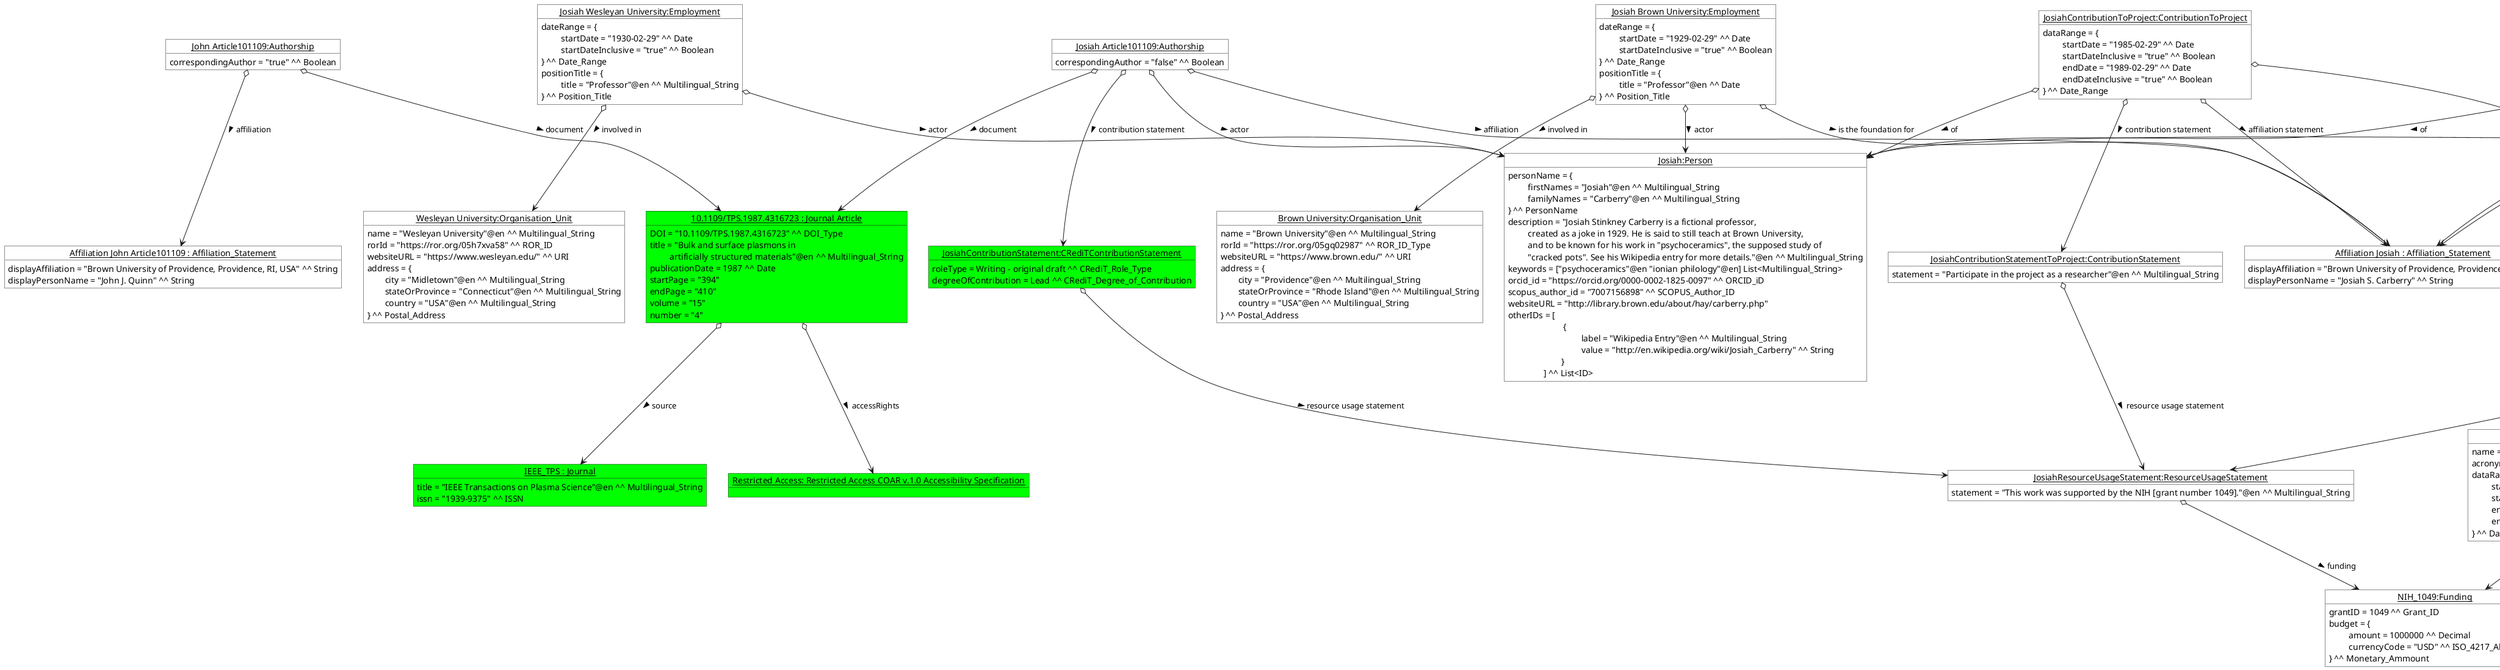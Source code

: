 @startuml


    !startsub persons

        object "<u>Josiah:Person</u>" as Josiah #ffffff {
               personName = {
               \t firstNames = "Josiah"@en ^^ Multilingual_String
               \t familyNames = "Carberry"@en ^^ Multilingual_String
               } ^^ PersonName
               description = "Josiah Stinkney Carberry is a fictional professor,
               \t created as a joke in 1929. He is said to still teach at Brown University,
               \t and to be known for his work in "psychoceramics", the supposed study of
               \t "cracked pots". See his Wikipedia entry for more details."@en ^^ Multilingual_String
               keywords = ["psychoceramics"@en "ionian philology"@en] List<Multilingual_String>
               orcid_id = "https://orcid.org/0000-0002-1825-0097" ^^ ORCID_iD
               scopus_author_id = "7007156898" ^^ SCOPUS_Author_ID
               websiteURL = "http://library.brown.edu/about/hay/carberry.php"
               otherIDs = [
               \t\t\t {
               \t\t\t\t label = "Wikipedia Entry"@en ^^ Multilingual_String
               \t\t\t\t value = "http://en.wikipedia.org/wiki/Josiah_Carberry" ^^ String
               \t\t\t}
               \t\t] ^^ List<ID>
            }

    !endsub

    !startsub institutions

        object "<u>Wesleyan University:Organisation_Unit</u>" as WesleyeanUniversity #ffffff {
                name = "Wesleyan University"@en ^^ Multilingual_String
                rorId = "https://ror.org/05h7xva58" ^^ ROR_ID
                websiteURL = "https://www.wesleyan.edu/" ^^ URI
                address = {
                \tcity = "Midletown"@en ^^ Multilingual_String
                \tstateOrProvince = "Connecticut"@en ^^ Multilingual_String
                \tcountry = "USA"@en ^^ Multilingual_String
                } ^^ Postal_Address
            }

        object "<u>Brown University:Organisation_Unit</u>" as BrownUniversity #ffffff {
                name = "Brown University"@en ^^ Multilingual_String
                rorId = "https://ror.org/05gq02987" ^^ ROR_ID_Type
                websiteURL = "https://www.brown.edu/" ^^ URI
                address = {
                \tcity = "Providence"@en ^^ Multilingual_String
                \tstateOrProvince = "Rhode Island"@en ^^ Multilingual_String
                \tcountry = "USA"@en ^^ Multilingual_String
                } ^^ Postal_Address
            }

    !endsub

    !startsub employments

        object "<u>Josiah Wesleyan University:Employment</u>" as JosiahWesleyeanUniversity #ffffff {
                dateRange = {
                \t startDate = "1930-02-29" ^^ Date
                \t startDateInclusive = "true" ^^ Boolean
                } ^^ Date_Range
                positionTitle = {
                \t title = "Professor"@en ^^ Multilingual_String
                } ^^ Position_Title
            }

        object "<u>Josiah Brown University:Employment</u>" as JosiahBrownUniversity #ffffff {
                dateRange = {
                \t startDate = "1929-02-29" ^^ Date
                \t startDateInclusive = "true" ^^ Boolean
                } ^^ Date_Range
                positionTitle = {
                \t title = "Professor"@en ^^ Date
                } ^^ Position_Title
            }

        JosiahWesleyeanUniversity o--> Josiah : actor >

        JosiahBrownUniversity o--> Josiah : actor >

        JosiahWesleyeanUniversity o--> WesleyeanUniversity : involved in >

        JosiahBrownUniversity o--> BrownUniversity : involved in >

    !endsub

    !startsub articles

        object "<u>Restricted Access: Restricted Access COAR v.1.0 Accessibility Specification</u>" as RestrictedAccess #00ff00

        object "<u>IEEE_TPS : Journal</u>" as IEEE_TPS #00ff00 {
            title = "IEEE Transactions on Plasma Science"@en ^^ Multilingual_String
            issn = "1939-9375" ^^ ISSN
        }

        object "<u>10.1109/TPS.1987.4316723 : Journal Article</u>" as Article101109 #00ff00 {
                DOI = "10.1109/TPS.1987.4316723" ^^ DOI_Type
                title = "Bulk and surface plasmons in
                \t artificially structured materials"@en ^^ Multilingual_String
                publicationDate = 1987 ^^ Date
                startPage = "394"
                endPage = "410"
                volume = "15"
                number = "4"
        }

        Article101109 o--> IEEE_TPS : source >

        Article101109 o--> RestrictedAccess : accessRights >

    !endsub

    !startsub authorships

         object "<u>Josiah Article101109:Authorship</u>" as JosiahArticle101109 #ffffff {
                 correspondingAuthor = "false" ^^ Boolean
         }

         object "<u>Affiliation Josiah : Affiliation_Statement</u>" as AffiliationJosiah #ffffff {
                 displayAffiliation = "Brown University of Providence, Providence, RI, USA" ^^ String
                 displayPersonName = "Josiah S. Carberry" ^^ String
         }

         JosiahArticle101109 o--> AffiliationJosiah : affiliation >

         JosiahBrownUniversity o--> AffiliationJosiah : is the foundation for >

         JosiahArticle101109 o--> Josiah : actor >

         JosiahArticle101109 o--> Article101109 : document >

         object "<u>John Article101109:Authorship</u>" as JohnArticle101109 #ffffff {
                  correspondingAuthor = "true" ^^ Boolean
         }

         object "<u>Affiliation John Article101109 : Affiliation_Statement</u>" as AffiliationJohnArticle101109 #ffffff {
                  displayAffiliation = "Brown University of Providence, Providence, RI, USA" ^^ String
                  displayPersonName = "John J. Quinn" ^^ String
         }

         JohnArticle101109 o--> AffiliationJohnArticle101109 : affiliation >

         JohnArticle101109 o--> Article101109 : document >


    !endsub

    !startsub project

        object "<u>INSP:Project</u>" as INSP #ffffff {
                 name = "Investigation of novel surface plasmons"@en ^^ Multilingual_String
                 acronym = "INSP" ^^ String
                 dataRange = {
                  \t startDate = "1985-02-29" ^^ Date
                  \t startDateInclusive = "true" ^^ Boolean
                  \t endDate = "1989-02-29" ^^ Date
                  \t endDateInclusive = "true" ^^ Boolean
                  } ^^ Date_Range
        }

        object "<u>INSP_WP1:Project</u>" as INSP_WP1 #ffffff {
                 name = "Artificially structured materials"@en ^^ Multilingual_String
                 acronym = "WP1" ^^ String
        }

        object "<u>INSP_WP1_T1:Project</u>" as INSP_WP1_T1 #ffffff {
                 name = "Bulk and surface collective charge density"@en ^^ Multilingual_String
                 acronym = "WP1_T1" ^^ String
        }

        INSP_WP1_T1 o--> INSP_WP1 : part of >

        INSP_WP1 o--> INSP : part of >

        object "<u>NIH_1049:Funding</u>" as NIH_1049 #ffffff {
                 grantID = 1049 ^^ Grant_ID
                 budget = {
                 \t amount = 1000000 ^^ Decimal
                 \t currencyCode = "USD" ^^ ISO_4217_Alpha_Code
                 } ^^ Monetary_Ammount
        }

        INSP o--> NIH_1049 : funding source >

    !endsub

    !startsub contributionStatementToArticle

        object "<u>JosiahContributionStatement:CRediTContributionStatement</u>" as JosiahContributionStatement #00ff00 {
                 roleType = Writing - original draft ^^ CRediT_Role_Type
                 degreeOfContribution = Lead ^^ CRediT_Degree_of_Contribution
        }

        object "<u>JosiahResourceUsageStatement:ResourceUsageStatement</u>" as JosiahResourceUsageStatement #ffffff {
                 statement = "This work was supported by the NIH [grant number 1049]."@en ^^ Multilingual_String
        }

        JosiahContributionStatement o--> JosiahResourceUsageStatement : resource usage statement >

        JosiahResourceUsageStatement o--> NIH_1049 : funding >

        JosiahArticle101109 o--> JosiahContributionStatement : contribution statement >

    !endsub

    !startsub contributionToProject

        object "<u>JosiahContributionToProject:ContributionToProject</u>" as JosiahContributionToProject #ffffff {
                 dataRange = {
                   \t startDate = "1985-02-29" ^^ Date
                   \t startDateInclusive = "true" ^^ Boolean
                   \t endDate = "1989-02-29" ^^ Date
                   \t endDateInclusive = "true" ^^ Boolean
                 } ^^ Date_Range
        }

        JosiahContributionToProject o--> AffiliationJosiah : affiliation statement >

        JosiahContributionToProject o--> Josiah : of >

        JosiahContributionToProject o--> INSP : to >

        object "<u>JosiahContributionToWP:ContributionToProject</u>" as JosiahContributionToWP #ffffff {
                 dataRange = {
                   \t startDate = "1986-02-29" ^^ Date
                   \t startDateInclusive = "true" ^^ Boolean
                   \t endDate = "1988-02-29" ^^ Date
                   \t endDateInclusive = "true" ^^ Boolean
                 } ^^ Date_Range
        }

        JosiahContributionToWP o--> AffiliationJosiah : affiliation statement >

        JosiahContributionToWP o--> Josiah : of >

        JosiahContributionToWP o--> INSP_WP1 : to >

    !endsub

    !startsub contributionStatementToProject

        object "<u>JosiahContributionStatementToProject:ContributionStatement</u>" as JosiahContributionStatementToProject #ffffff {
                 statement = "Participate in the project as a researcher"@en ^^ Multilingual_String
        }

        object "<u>JosiahContributionStatementToWP1:ContributionStatement</u>" as JosiahContributionStatementToWP1 #ffffff {
                 statement = "Lead the WP1"@en ^^ Multilingual_String
        }

        JosiahContributionStatementToProject o--> JosiahResourceUsageStatement : resource usage statement >

        JosiahContributionStatementToWP1 o--> JosiahResourceUsageStatement : resource usage statement >

        JosiahContributionToProject o--> JosiahContributionStatementToProject : contribution statement >

        JosiahContributionToWP o--> JosiahContributionStatementToWP1 : contribution statement >

    !endsub

    !startsub reviewingActivity

        object "<u>JosiahContributionToJournal:ContributionToJournal</u>" as JosiahContributionToJournal #ffffff {
                 dataRange = {
                   \t startDate = "2004-02-02" ^^ Date
                   \t startDateInclusive = "true" ^^ Boolean
                   \t endDate = "2004-12-31" ^^ Date
                   \t endDateInclusive = "true" ^^ Boolean
                 } ^^ Date_Range
        }

        object "<u>JoP : Journal</u>" as JoP #00ff00 {
            title = "The  of Psychoceramics"@en ^^ Multilingual_String
            issn = "1234-5678" ^^ ISSN
        }

        JosiahContributionToJournal o--> AffiliationJosiah : affiliation statement >

        JosiahContributionToJournal o--> Josiah : of >

        JosiahContributionToJournal o--> JoP : to >

        object "<u>JosiahContributionStatementToJournal:ContributionStatement</u>" as JosiahContributionStatementToJournal #ffffff {
                 statement = "Performed review of one article for this journal"@en ^^ Multilingual_String
        }

        JosiahContributionToJournal o--> JosiahContributionStatementToJournal : contribution statement >

    !endsub

@enduml